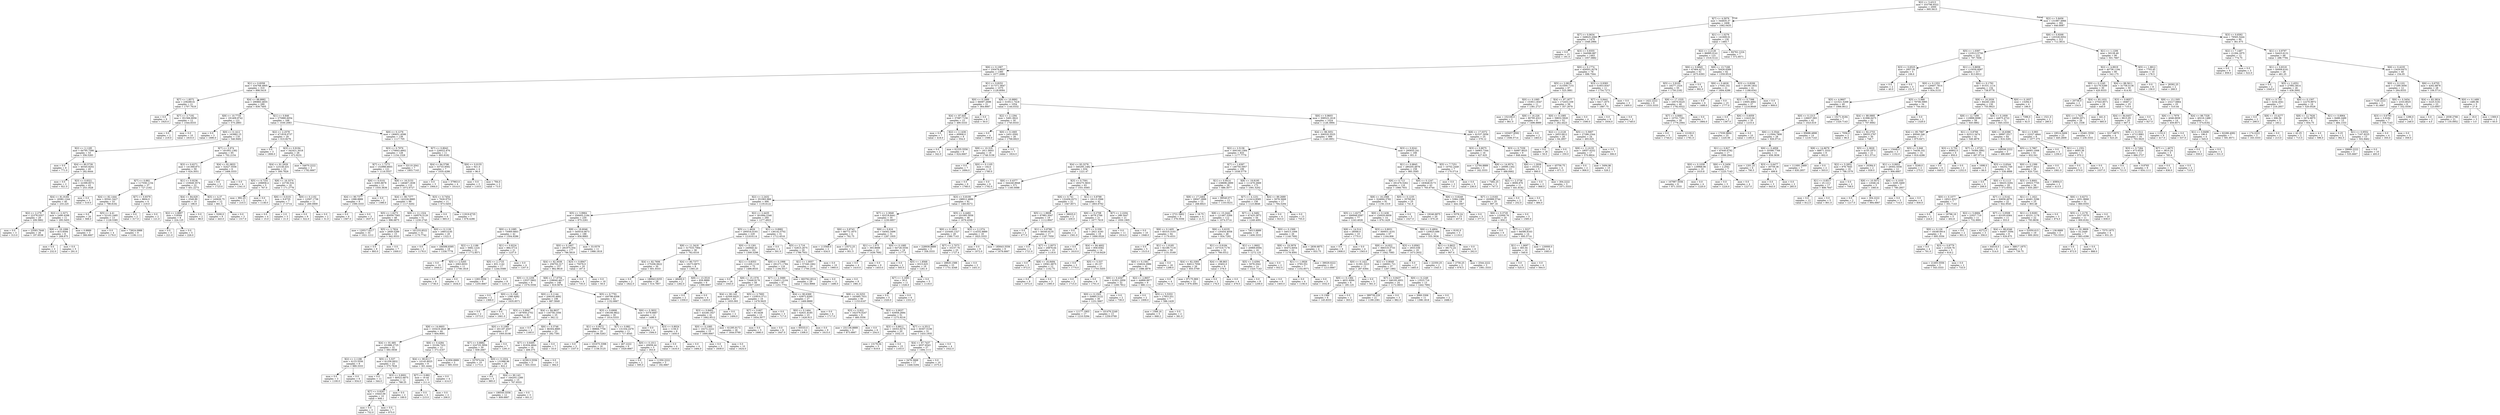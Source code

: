 digraph Tree {
node [shape=box] ;
0 [label="X[2] <= 3.4313\nmse = 333796.9322\nsamples = 2000\nvalue = 995.5615"] ;
1 [label="X[7] <= 4.5979\nmse = 344835.37\nsamples = 1608\nvalue = 1082.0435"] ;
0 -> 1 [labeldistance=2.5, labelangle=45, headlabel="True"] ;
2 [label="X[7] <= 0.0634\nmse = 348625.2066\nsamples = 1478\nvalue = 1048.2984"] ;
1 -> 2 ;
3 [label="mse = 0.0\nsamples = 15\nvalue = 191.0"] ;
2 -> 3 ;
4 [label="X[3] <= 0.9355\nmse = 344586.887\nsamples = 1463\nvalue = 1057.0882"] ;
2 -> 4 ;
5 [label="X[6] <= 0.1067\nmse = 330476.6037\nsamples = 1385\nvalue = 1077.2686"] ;
4 -> 5 ;
6 [label="X[1] <= 0.8358\nmse = 334768.4805\nsamples = 310\nvalue = 898.5419"] ;
5 -> 6 ;
7 [label="X[7] <= 1.8572\nmse = 236289.61\nsamples = 21\nvalue = 1707.7619"] ;
6 -> 7 ;
8 [label="mse = 0.0\nsamples = 9\nvalue = 1925.0"] ;
7 -> 8 ;
9 [label="X[7] <= 3.7192\nmse = 351566.8056\nsamples = 12\nvalue = 1544.8333"] ;
7 -> 9 ;
10 [label="mse = 0.0\nsamples = 2\nvalue = 219.0"] ;
9 -> 10 ;
11 [label="mse = 0.0\nsamples = 10\nvalue = 1810.0"] ;
9 -> 11 ;
12 [label="X[4] <= 88.8882\nmse = 290883.4655\nsamples = 289\nvalue = 839.7405"] ;
6 -> 12 ;
13 [label="X[8] <= 10.7734\nmse = 191409.9742\nsamples = 121\nvalue = 575.2893"] ;
12 -> 13 ;
14 [label="mse = 0.0\nsamples = 3\nvalue = 1690.0"] ;
13 -> 14 ;
15 [label="X[0] <= 0.1412\nmse = 163882.15\nsamples = 118\nvalue = 546.9492"] ;
13 -> 15 ;
16 [label="X[2] <= 2.1185\nmse = 64795.7586\nsamples = 53\nvalue = 356.5283"] ;
15 -> 16 ;
17 [label="mse = 0.0\nsamples = 8\nvalue = 771.0"] ;
16 -> 17 ;
18 [label="X[4] <= 80.5739\nmse = 40345.8202\nsamples = 45\nvalue = 282.8444"] ;
16 -> 18 ;
19 [label="mse = 0.0\nsamples = 2\nvalue = 921.0"] ;
18 -> 19 ;
20 [label="X[3] <= 0.8321\nmse = 22399.8572\nsamples = 43\nvalue = 253.1628"] ;
18 -> 20 ;
21 [label="X[4] <= 81.9184\nmse = 18382.1244\nsamples = 40\nvalue = 233.225"] ;
20 -> 21 ;
22 [label="X[2] <= 2.279\nmse = 22378.0357\nsamples = 29\nvalue = 209.5862"] ;
21 -> 22 ;
23 [label="mse = 0.0\nsamples = 3\nvalue = 313.0"] ;
22 -> 23 ;
24 [label="mse = 23583.7648\nsamples = 26\nvalue = 197.6538"] ;
22 -> 24 ;
25 [label="X[2] <= 2.3271\nmse = 2490.4298\nsamples = 11\nvalue = 295.5455"] ;
21 -> 25 ;
26 [label="X[8] <= 18.1086\nmse = 815.8594\nsamples = 8\nvalue = 268.875"] ;
25 -> 26 ;
27 [label="mse = 0.0\nsamples = 3\nvalue = 232.0"] ;
26 -> 27 ;
28 [label="mse = 0.0\nsamples = 5\nvalue = 291.0"] ;
26 -> 28 ;
29 [label="mse = 0.8889\nsamples = 3\nvalue = 366.6667"] ;
25 -> 29 ;
30 [label="mse = 0.0\nsamples = 3\nvalue = 519.0"] ;
20 -> 30 ;
31 [label="X[7] <= 2.974\nmse = 191002.1382\nsamples = 65\nvalue = 702.2154"] ;
15 -> 31 ;
32 [label="X[3] <= 0.6271\nmse = 141369.873\nsamples = 59\nvalue = 624.3051"] ;
31 -> 32 ;
33 [label="X[7] <= 0.882\nmse = 117558.1154\nsamples = 37\nvalue = 727.2162"] ;
32 -> 33 ;
34 [label="X[4] <= 82.1444\nmse = 95541.5427\nsamples = 33\nvalue = 788.8182"] ;
33 -> 34 ;
35 [label="mse = 0.0\nsamples = 20\nvalue = 568.0"] ;
34 -> 35 ;
36 [label="X[5] <= 4.41\nmse = 52102.2485\nsamples = 13\nvalue = 1128.5385"] ;
34 -> 36 ;
37 [label="mse = 0.0\nsamples = 4\nvalue = 1179.0"] ;
36 -> 37 ;
38 [label="mse = 73624.0988\nsamples = 9\nvalue = 1106.1111"] ;
36 -> 38 ;
39 [label="X[7] <= 0.9379\nmse = 9604.0\nsamples = 4\nvalue = 219.0"] ;
33 -> 39 ;
40 [label="mse = 0.0\nsamples = 2\nvalue = 317.0"] ;
39 -> 40 ;
41 [label="mse = 0.0\nsamples = 2\nvalue = 121.0"] ;
39 -> 41 ;
42 [label="X[1] <= 0.9236\nmse = 133649.3574\nsamples = 22\nvalue = 451.2273"] ;
32 -> 42 ;
43 [label="X[4] <= 84.629\nmse = 2549.89\nsamples = 10\nvalue = 198.9"] ;
42 -> 43 ;
44 [label="X[2] <= 2.8897\nmse = 5.8594\nsamples = 8\nvalue = 224.125"] ;
43 -> 44 ;
45 [label="mse = 0.0\nsamples = 3\nvalue = 221.0"] ;
44 -> 45 ;
46 [label="mse = 0.0\nsamples = 5\nvalue = 226.0"] ;
44 -> 46 ;
47 [label="mse = 0.0\nsamples = 2\nvalue = 98.0"] ;
43 -> 47 ;
48 [label="X[5] <= 4.37\nmse = 145626.75\nsamples = 12\nvalue = 661.5"] ;
42 -> 48 ;
49 [label="mse = 3200.0\nsamples = 9\nvalue = 443.0"] ;
48 -> 49 ;
50 [label="mse = 0.0\nsamples = 3\nvalue = 1317.0"] ;
48 -> 50 ;
51 [label="X[4] <= 81.0833\nmse = 32427.5556\nsamples = 6\nvalue = 1468.3333"] ;
31 -> 51 ;
52 [label="mse = 0.0\nsamples = 2\nvalue = 1723.0"] ;
51 -> 52 ;
53 [label="mse = 0.0\nsamples = 4\nvalue = 1341.0"] ;
51 -> 53 ;
54 [label="X[1] <= 0.846\nmse = 275880.6054\nsamples = 168\nvalue = 1030.2083"] ;
12 -> 54 ;
55 [label="X[2] <= 2.2578\nmse = 471818.0737\nsamples = 29\nvalue = 610.8276"] ;
54 -> 55 ;
56 [label="mse = 0.0\nsamples = 3\nvalue = 1806.0"] ;
55 -> 56 ;
57 [label="X[3] <= 0.9194\nmse = 342421.3018\nsamples = 26\nvalue = 472.9231"] ;
55 -> 57 ;
58 [label="X[4] <= 91.2929\nmse = 123140.431\nsamples = 23\nvalue = 300.7826"] ;
57 -> 58 ;
59 [label="X[5] <= 6.7331\nmse = 206858.4\nsamples = 5\nvalue = 767.0"] ;
58 -> 59 ;
60 [label="mse = 992.25\nsamples = 2\nvalue = 210.5"] ;
59 -> 60 ;
61 [label="mse = 0.0\nsamples = 3\nvalue = 1138.0"] ;
59 -> 61 ;
62 [label="X[8] <= 16.3374\nmse = 22736.534\nsamples = 18\nvalue = 171.2778"] ;
58 -> 62 ;
63 [label="X[6] <= 0.0101\nmse = 9.6735\nsamples = 7\nvalue = 17.5714"] ;
62 -> 63 ;
64 [label="mse = 0.0\nsamples = 4\nvalue = 15.0"] ;
63 -> 64 ;
65 [label="mse = 2.0\nsamples = 3\nvalue = 21.0"] ;
63 -> 65 ;
66 [label="X[0] <= 0.1102\nmse = 12597.1736\nsamples = 11\nvalue = 269.0909"] ;
62 -> 66 ;
67 [label="mse = 0.0\nsamples = 9\nvalue = 322.0"] ;
66 -> 67 ;
68 [label="mse = 0.0\nsamples = 2\nvalue = 31.0"] ;
66 -> 68 ;
69 [label="mse = 54670.2222\nsamples = 3\nvalue = 1792.6667"] ;
57 -> 69 ;
70 [label="X[0] <= 0.1276\nmse = 190651.4598\nsamples = 139\nvalue = 1117.705"] ;
54 -> 70 ;
71 [label="X[3] <= 0.7976\nmse = 170843.4902\nsamples = 128\nvalue = 1154.1328"] ;
70 -> 71 ;
72 [label="X[7] <= 1.7273\nmse = 152988.6603\nsamples = 121\nvalue = 1116.5537"] ;
71 -> 72 ;
73 [label="X[6] <= 0.0101\nmse = 6393.8678\nsamples = 11\nvalue = 1555.3636"] ;
72 -> 73 ;
74 [label="X[4] <= 90.7377\nmse = 1088.8889\nsamples = 9\nvalue = 1590.3333"] ;
73 -> 74 ;
75 [label="mse = 0.0\nsamples = 6\nvalue = 1567.0"] ;
74 -> 75 ;
76 [label="mse = 0.0\nsamples = 3\nvalue = 1637.0"] ;
74 -> 76 ;
77 [label="mse = 0.0\nsamples = 2\nvalue = 1398.0"] ;
73 -> 77 ;
78 [label="X[8] <= 16.5153\nmse = 146467.1838\nsamples = 110\nvalue = 1072.6727"] ;
72 -> 78 ;
79 [label="X[4] <= 90.7377\nmse = 142226.8885\nsamples = 99\nvalue = 1117.0202"] ;
78 -> 79 ;
80 [label="X[5] <= 1.6273\nmse = 85059.7565\nsamples = 48\nvalue = 996.6875"] ;
79 -> 80 ;
81 [label="mse = 120517.6217\nsamples = 33\nvalue = 1021.1212"] ;
80 -> 81 ;
82 [label="X[5] <= 2.7824\nmse = 2849.5289\nsamples = 15\nvalue = 942.9333"] ;
80 -> 82 ;
83 [label="mse = 0.0\nsamples = 8\nvalue = 893.0"] ;
82 -> 83 ;
84 [label="mse = 0.0\nsamples = 7\nvalue = 1000.0"] ;
82 -> 84 ;
85 [label="X[8] <= 11.1324\nmse = 169576.5129\nsamples = 51\nvalue = 1230.2745"] ;
79 -> 85 ;
86 [label="mse = 161233.8522\nsamples = 31\nvalue = 1170.7742"] ;
85 -> 86 ;
87 [label="X[0] <= 0.1126\nmse = 168514.65\nsamples = 20\nvalue = 1322.5"] ;
85 -> 87 ;
88 [label="mse = 0.0\nsamples = 2\nvalue = 1176.0"] ;
87 -> 88 ;
89 [label="mse = 184588.8395\nsamples = 18\nvalue = 1338.7778"] ;
87 -> 89 ;
90 [label="X[3] <= 0.7454\nmse = 7626.9752\nsamples = 11\nvalue = 673.5455"] ;
78 -> 90 ;
91 [label="mse = 0.0\nsamples = 4\nvalue = 665.0"] ;
90 -> 91 ;
92 [label="mse = 11919.6735\nsamples = 7\nvalue = 678.4286"] ;
90 -> 92 ;
93 [label="mse = 33110.2041\nsamples = 7\nvalue = 1803.7143"] ;
71 -> 93 ;
94 [label="X[7] <= 0.8043\nmse = 226022.876\nsamples = 11\nvalue = 693.8182"] ;
70 -> 94 ;
95 [label="X[4] <= 94.5798\nmse = 33733.9592\nsamples = 7\nvalue = 1035.4286"] ;
94 -> 95 ;
96 [label="mse = 0.0\nsamples = 3\nvalue = 1064.0"] ;
95 -> 96 ;
97 [label="mse = 57963.0\nsamples = 4\nvalue = 1014.0"] ;
95 -> 97 ;
98 [label="X[6] <= 0.0155\nmse = 921.0\nsamples = 4\nvalue = 96.0"] ;
94 -> 98 ;
99 [label="mse = 0.0\nsamples = 2\nvalue = 119.0"] ;
98 -> 99 ;
100 [label="mse = 784.0\nsamples = 2\nvalue = 73.0"] ;
98 -> 100 ;
101 [label="X[1] <= 0.8252\nmse = 317371.0647\nsamples = 1075\nvalue = 1128.8084"] ;
5 -> 101 ;
102 [label="X[0] <= 0.1889\nmse = 66097.2698\nsamples = 21\nvalue = 364.6667"] ;
101 -> 102 ;
103 [label="X[4] <= 87.645\nmse = 37087.7156\nsamples = 15\nvalue = 490.5333"] ;
102 -> 103 ;
104 [label="mse = 0.0\nsamples = 7\nvalue = 418.0"] ;
103 -> 104 ;
105 [label="X[2] <= 2.1436\nmse = 60908.0\nsamples = 8\nvalue = 554.0"] ;
103 -> 105 ;
106 [label="mse = 0.0\nsamples = 2\nvalue = 342.0"] ;
105 -> 106 ;
107 [label="mse = 61235.5556\nsamples = 6\nvalue = 624.6667"] ;
105 -> 107 ;
108 [label="mse = 0.0\nsamples = 6\nvalue = 50.0"] ;
102 -> 108 ;
109 [label="X[8] <= 10.8892\nmse = 310511.7418\nsamples = 1054\nvalue = 1144.0332"] ;
101 -> 109 ;
110 [label="X[2] <= 2.1294\nmse = 5491.0622\nsamples = 30\nvalue = 1745.9333"] ;
109 -> 110 ;
111 [label="mse = 0.0\nsamples = 4\nvalue = 1598.0"] ;
110 -> 111 ;
112 [label="X[0] <= 0.1665\nmse = 2451.0592\nsamples = 26\nvalue = 1768.6923"] ;
110 -> 112 ;
113 [label="X[8] <= 10.319\nmse = 1811.9003\nsamples = 19\nvalue = 1748.3158"] ;
112 -> 113 ;
114 [label="mse = 0.0\nsamples = 7\nvalue = 1694.0"] ;
113 -> 114 ;
115 [label="X[0] <= 0.1105\nmse = 144.0\nsamples = 12\nvalue = 1780.0"] ;
113 -> 115 ;
116 [label="mse = 0.0\nsamples = 6\nvalue = 1768.0"] ;
115 -> 116 ;
117 [label="mse = 0.0\nsamples = 6\nvalue = 1792.0"] ;
115 -> 117 ;
118 [label="mse = 0.0\nsamples = 7\nvalue = 1824.0"] ;
112 -> 118 ;
119 [label="X[6] <= 0.9603\nmse = 308523.1618\nsamples = 1024\nvalue = 1126.3994"] ;
109 -> 119 ;
120 [label="X[4] <= 98.3051\nmse = 306520.5525\nsamples = 999\nvalue = 1140.0951"] ;
119 -> 120 ;
121 [label="X[2] <= 2.5136\nmse = 300140.1584\nsamples = 833\nvalue = 1177.7779"] ;
120 -> 121 ;
122 [label="X[4] <= 93.3278\nmse = 340295.1482\nsamples = 634\nvalue = 1221.47"] ;
121 -> 122 ;
123 [label="X[6] <= 0.4377\nmse = 344240.8948\nsamples = 571\nvalue = 1185.0088"] ;
122 -> 123 ;
124 [label="X[2] <= 2.2432\nmse = 351063.968\nsamples = 490\nvalue = 1135.6122"] ;
123 -> 124 ;
125 [label="X[5] <= 3.9964\nmse = 358405.2184\nsamples = 230\nvalue = 975.2261"] ;
124 -> 125 ;
126 [label="X[0] <= 0.1085\nmse = 75069.0663\nsamples = 42\nvalue = 1504.9286"] ;
125 -> 126 ;
127 [label="X[2] <= 2.1186\nmse = 5682.1224\nsamples = 21\nvalue = 1772.8571"] ;
126 -> 127 ;
128 [label="mse = 0.0\nsamples = 10\nvalue = 1844.0"] ;
127 -> 128 ;
129 [label="X[5] <= 2.5265\nmse = 2063.6033\nsamples = 11\nvalue = 1708.1818"] ;
127 -> 129 ;
130 [label="mse = 0.0\nsamples = 8\nvalue = 1736.0"] ;
129 -> 130 ;
131 [label="mse = 0.0\nsamples = 3\nvalue = 1634.0"] ;
129 -> 131 ;
132 [label="X[1] <= 0.9224\nmse = 884.5714\nsamples = 21\nvalue = 1237.0"] ;
126 -> 132 ;
133 [label="X[5] <= 2.1725\nmse = 831.1142\nsamples = 17\nvalue = 1244.0588"] ;
132 -> 133 ;
134 [label="mse = 1283.5556\nsamples = 9\nvalue = 1255.6667"] ;
133 -> 134 ;
135 [label="mse = 0.0\nsamples = 8\nvalue = 1231.0"] ;
133 -> 135 ;
136 [label="mse = 0.0\nsamples = 4\nvalue = 1207.0"] ;
132 -> 136 ;
137 [label="X[8] <= 18.6046\nmse = 345016.0673\nsamples = 188\nvalue = 856.8883"] ;
125 -> 137 ;
138 [label="X[0] <= 0.1607\nmse = 281975.554\nsamples = 177\nvalue = 786.5819"] ;
137 -> 138 ;
139 [label="X[4] <= 82.3038\nmse = 256702.317\nsamples = 157\nvalue = 862.9618"] ;
138 -> 139 ;
140 [label="X[0] <= 0.1259\nmse = 13537.5802\nsamples = 9\nvalue = 1576.5556"] ;
139 -> 140 ;
141 [label="mse = 0.0\nsamples = 2\nvalue = 1369.0"] ;
140 -> 141 ;
142 [label="X[0] <= 0.1545\nmse = 1580.4082\nsamples = 7\nvalue = 1635.8571"] ;
140 -> 142 ;
143 [label="mse = 0.0\nsamples = 2\nvalue = 1573.0"] ;
142 -> 143 ;
144 [label="mse = 0.0\nsamples = 5\nvalue = 1661.0"] ;
142 -> 144 ;
145 [label="X[8] <= 17.6754\nmse = 238640.4617\nsamples = 148\nvalue = 819.5676"] ;
139 -> 145 ;
146 [label="X[0] <= 0.1144\nmse = 208105.4692\nsamples = 106\nvalue = 687.5849"] ;
145 -> 146 ;
147 [label="X[3] <= 0.8947\nmse = 187959.2702\nsamples = 81\nvalue = 788.037"] ;
146 -> 147 ;
148 [label="X[8] <= 14.6603\nmse = 103419.2645\nsamples = 44\nvalue = 604.9091"] ;
147 -> 148 ;
149 [label="X[4] <= 91.685\nmse = 101886.2725\nsamples = 32\nvalue = 692.0938"] ;
148 -> 149 ;
150 [label="X[2] <= 2.1186\nmse = 6123.5556\nsamples = 9\nvalue = 989.3333"] ;
149 -> 150 ;
151 [label="mse = 0.0\nsamples = 3\nvalue = 1100.0"] ;
150 -> 151 ;
152 [label="mse = 0.0\nsamples = 6\nvalue = 934.0"] ;
150 -> 152 ;
153 [label="X[5] <= 5.537\nmse = 91258.0832\nsamples = 23\nvalue = 575.7826"] ;
149 -> 153 ;
154 [label="mse = 0.0\nsamples = 11\nvalue = 344.0"] ;
153 -> 154 ;
155 [label="X[3] <= 0.8001\nmse = 80522.6875\nsamples = 12\nvalue = 788.25"] ;
153 -> 155 ;
156 [label="X[7] <= 0.9287\nmse = 10443.09\nsamples = 10\nvalue = 908.1"] ;
155 -> 156 ;
157 [label="mse = 0.0\nsamples = 3\nvalue = 752.0"] ;
156 -> 157 ;
158 [label="mse = 0.0\nsamples = 7\nvalue = 975.0"] ;
156 -> 158 ;
159 [label="mse = 0.0\nsamples = 2\nvalue = 189.0"] ;
155 -> 159 ;
160 [label="X[6] <= 0.4284\nmse = 33184.7431\nsamples = 12\nvalue = 372.4167"] ;
148 -> 160 ;
161 [label="X[4] <= 90.6117\nmse = 10145.8025\nsamples = 9\nvalue = 301.4444"] ;
160 -> 161 ;
162 [label="X[7] <= 0.882\nmse = 19.44\nsamples = 5\nvalue = 211.4"] ;
161 -> 162 ;
163 [label="mse = 0.0\nsamples = 3\nvalue = 215.0"] ;
162 -> 163 ;
164 [label="mse = 0.0\nsamples = 2\nvalue = 206.0"] ;
162 -> 164 ;
165 [label="mse = 0.0\nsamples = 4\nvalue = 414.0"] ;
161 -> 165 ;
166 [label="mse = 41856.8889\nsamples = 3\nvalue = 585.3333"] ;
160 -> 166 ;
167 [label="X[0] <= 0.1085\nmse = 201187.4507\nsamples = 37\nvalue = 1005.8108"] ;
147 -> 167 ;
168 [label="X[7] <= 0.8882\nmse = 224725.3956\nsamples = 30\nvalue = 939.2667"] ;
167 -> 168 ;
169 [label="mse = 327974.64\nsamples = 10\nvalue = 1173.4"] ;
168 -> 169 ;
170 [label="X[0] <= 0.1024\nmse = 131986.96\nsamples = 20\nvalue = 822.2"] ;
168 -> 170 ;
171 [label="mse = 0.0\nsamples = 5\nvalue = 985.0"] ;
170 -> 171 ;
172 [label="X[4] <= 90.143\nmse = 164203.1289\nsamples = 15\nvalue = 767.9333"] ;
170 -> 172 ;
173 [label="mse = 196545.5556\nsamples = 12\nvalue = 809.6667"] ;
172 -> 173 ;
174 [label="mse = 0.0\nsamples = 3\nvalue = 601.0"] ;
172 -> 174 ;
175 [label="mse = 0.0\nsamples = 7\nvalue = 1291.0"] ;
167 -> 175 ;
176 [label="X[4] <= 84.8637\nmse = 134758.1056\nsamples = 25\nvalue = 362.12"] ;
146 -> 176 ;
177 [label="mse = 0.0\nsamples = 2\nvalue = 1160.0"] ;
176 -> 177 ;
178 [label="X[6] <= 0.3746\nmse = 86304.8885\nsamples = 23\nvalue = 292.7391"] ;
176 -> 178 ;
179 [label="X[7] <= 0.6495\nmse = 81634.4844\nsamples = 16\nvalue = 406.375"] ;
178 -> 179 ;
180 [label="mse = 423813.5556\nsamples = 3\nvalue = 503.3333"] ;
179 -> 180 ;
181 [label="mse = 0.0\nsamples = 13\nvalue = 384.0"] ;
179 -> 181 ;
182 [label="mse = 0.0\nsamples = 7\nvalue = 33.0"] ;
178 -> 182 ;
183 [label="X[5] <= 6.7791\nmse = 160786.6508\nsamples = 42\nvalue = 1152.6667"] ;
145 -> 183 ;
184 [label="X[3] <= 0.6908\nmse = 156166.9822\nsamples = 30\nvalue = 1014.5333"] ;
183 -> 184 ;
185 [label="X[1] <= 0.9572\nmse = 89866.7756\nsamples = 19\nvalue = 1186.5263"] ;
184 -> 185 ;
186 [label="mse = 0.0\nsamples = 3\nvalue = 1337.0"] ;
185 -> 186 ;
187 [label="mse = 101675.3398\nsamples = 16\nvalue = 1158.3125"] ;
185 -> 187 ;
188 [label="X[7] <= 0.882\nmse = 131334.2479\nsamples = 11\nvalue = 717.4545"] ;
184 -> 188 ;
189 [label="mse = 467.2222\nsamples = 6\nvalue = 1020.6667"] ;
188 -> 189 ;
190 [label="X[0] <= 0.1011\nmse = 45659.44\nsamples = 5\nvalue = 353.6"] ;
188 -> 190 ;
191 [label="mse = 0.0\nsamples = 2\nvalue = 595.0"] ;
190 -> 191 ;
192 [label="mse = 11350.2222\nsamples = 3\nvalue = 192.6667"] ;
190 -> 192 ;
193 [label="X[6] <= 0.3832\nmse = 5378.6667\nsamples = 12\nvalue = 1498.0"] ;
183 -> 193 ;
194 [label="mse = 0.0\nsamples = 4\nvalue = 1594.0"] ;
193 -> 194 ;
195 [label="X[3] <= 0.8024\nmse = 1156.0\nsamples = 8\nvalue = 1450.0"] ;
193 -> 195 ;
196 [label="mse = 0.0\nsamples = 4\nvalue = 1416.0"] ;
195 -> 196 ;
197 [label="mse = 0.0\nsamples = 4\nvalue = 1484.0"] ;
195 -> 197 ;
198 [label="X[3] <= 0.8947\nmse = 75076.0\nsamples = 20\nvalue = 187.0"] ;
138 -> 198 ;
199 [label="mse = 0.0\nsamples = 4\nvalue = 735.0"] ;
198 -> 199 ;
200 [label="mse = 0.0\nsamples = 16\nvalue = 50.0"] ;
198 -> 200 ;
201 [label="mse = 33.0579\nsamples = 11\nvalue = 1988.1818"] ;
137 -> 201 ;
202 [label="X[2] <= 2.4435\nmse = 301684.2346\nsamples = 260\nvalue = 1277.4923"] ;
124 -> 202 ;
203 [label="X[5] <= 1.4626\nmse = 295016.0193\nsamples = 229\nvalue = 1218.6114"] ;
202 -> 203 ;
204 [label="X[8] <= 11.3418\nmse = 317533.7064\nsamples = 38\nvalue = 762.6316"] ;
203 -> 204 ;
205 [label="X[4] <= 82.7606\nmse = 275206.0622\nsamples = 30\nvalue = 601.9333"] ;
204 -> 205 ;
206 [label="mse = 0.0\nsamples = 2\nvalue = 1822.0"] ;
205 -> 206 ;
207 [label="mse = 180943.0255\nsamples = 28\nvalue = 514.7857"] ;
205 -> 207 ;
208 [label="X[4] <= 90.7377\nmse = 16273.6875\nsamples = 8\nvalue = 1365.25"] ;
204 -> 208 ;
209 [label="mse = 48400.0\nsamples = 2\nvalue = 1262.0"] ;
208 -> 209 ;
210 [label="X[8] <= 13.3516\nmse = 826.8889\nsamples = 6\nvalue = 1399.6667"] ;
208 -> 210 ;
211 [label="mse = 0.0\nsamples = 2\nvalue = 1359.0"] ;
210 -> 211 ;
212 [label="mse = 0.0\nsamples = 4\nvalue = 1420.0"] ;
210 -> 212 ;
213 [label="X[0] <= 0.1261\nmse = 240940.42\nsamples = 191\nvalue = 1309.3298"] ;
203 -> 213 ;
214 [label="X[1] <= 0.8353\nmse = 111205.1118\nsamples = 75\nvalue = 1486.8533"] ;
213 -> 214 ;
215 [label="mse = 0.0\nsamples = 16\nvalue = 1043.0"] ;
214 -> 215 ;
216 [label="X[8] <= 15.1576\nmse = 73448.9176\nsamples = 59\nvalue = 1607.2203"] ;
214 -> 216 ;
217 [label="X[4] <= 90.143\nmse = 42500.6425\nsamples = 43\nvalue = 1655.093"] ;
216 -> 217 ;
218 [label="X[3] <= 0.8402\nmse = 43246.1927\nsamples = 41\nvalue = 1662.9512"] ;
217 -> 218 ;
219 [label="X[0] <= 0.1085\nmse = 10272.2222\nsamples = 15\nvalue = 1695.6667"] ;
218 -> 219 ;
220 [label="mse = 0.0\nsamples = 5\nvalue = 1839.0"] ;
219 -> 220 ;
221 [label="mse = 0.0\nsamples = 10\nvalue = 1624.0"] ;
219 -> 221 ;
222 [label="mse = 61295.9172\nsamples = 26\nvalue = 1644.0769"] ;
218 -> 222 ;
223 [label="mse = 0.0\nsamples = 2\nvalue = 1494.0"] ;
217 -> 223 ;
224 [label="X[5] <= 2.7693\nmse = 133910.3711\nsamples = 16\nvalue = 1478.5625"] ;
216 -> 224 ;
225 [label="X[7] <= 0.607\nmse = 85.4438\nsamples = 13\nvalue = 1654.3077"] ;
224 -> 225 ;
226 [label="mse = 0.0\nsamples = 5\nvalue = 1666.0"] ;
225 -> 226 ;
227 [label="mse = 0.0\nsamples = 8\nvalue = 1647.0"] ;
225 -> 227 ;
228 [label="mse = 0.0\nsamples = 3\nvalue = 717.0"] ;
224 -> 228 ;
229 [label="X[0] <= 0.1998\nmse = 291271.1784\nsamples = 116\nvalue = 1194.5517"] ;
213 -> 229 ;
230 [label="X[7] <= 2.3089\nmse = 154011.5104\nsamples = 87\nvalue = 1251.7701"] ;
229 -> 230 ;
231 [label="X[4] <= 90.6369\nmse = 63972.8395\nsamples = 27\nvalue = 1469.8889"] ;
230 -> 231 ;
232 [label="X[0] <= 0.1464\nmse = 62631.8185\nsamples = 23\nvalue = 1426.913"] ;
231 -> 232 ;
233 [label="mse = 65533.0\nsamples = 14\nvalue = 1306.0"] ;
232 -> 233 ;
234 [label="mse = 0.0\nsamples = 9\nvalue = 1615.0"] ;
232 -> 234 ;
235 [label="mse = 0.0\nsamples = 4\nvalue = 1717.0"] ;
231 -> 235 ;
236 [label="X[8] <= 16.3253\nmse = 163485.7031\nsamples = 60\nvalue = 1153.6167"] ;
230 -> 236 ;
237 [label="X[3] <= 0.922\nmse = 162376.0247\nsamples = 9\nvalue = 460.5556"] ;
236 -> 237 ;
238 [label="mse = 231136.8889\nsamples = 3\nvalue = 873.6667"] ;
237 -> 238 ;
239 [label="mse = 0.0\nsamples = 6\nvalue = 254.0"] ;
237 -> 239 ;
240 [label="X[3] <= 0.9037\nmse = 63958.2684\nsamples = 51\nvalue = 1275.9216"] ;
236 -> 240 ;
241 [label="X[3] <= 0.8812\nmse = 18353.9275\nsamples = 20\nvalue = 1032.15"] ;
240 -> 241 ;
242 [label="mse = 13179.04\nsamples = 5\nvalue = 819.6"] ;
241 -> 242 ;
243 [label="mse = 0.0\nsamples = 15\nvalue = 1103.0"] ;
241 -> 243 ;
244 [label="X[7] <= 4.3512\nmse = 30307.5109\nsamples = 31\nvalue = 1433.1935"] ;
240 -> 244 ;
245 [label="X[4] <= 87.7437\nmse = 6037.6543\nsamples = 27\nvalue = 1494.1111"] ;
244 -> 245 ;
246 [label="mse = 3476.3668\nsamples = 17\nvalue = 1446.5294"] ;
245 -> 246 ;
247 [label="mse = 0.0\nsamples = 10\nvalue = 1575.0"] ;
245 -> 247 ;
248 [label="mse = 0.0\nsamples = 4\nvalue = 1022.0"] ;
244 -> 248 ;
249 [label="mse = 663762.8514\nsamples = 29\nvalue = 1022.8966"] ;
229 -> 249 ;
250 [label="X[1] <= 0.8982\nmse = 136142.5702\nsamples = 31\nvalue = 1712.4516"] ;
202 -> 250 ;
251 [label="mse = 0.0\nsamples = 2\nvalue = 591.0"] ;
250 -> 251 ;
252 [label="X[5] <= 2.716\nmse = 52815.2675\nsamples = 29\nvalue = 1789.7931"] ;
250 -> 252 ;
253 [label="X[1] <= 1.0057\nmse = 57340.1662\nsamples = 19\nvalue = 1700.2105"] ;
252 -> 253 ;
254 [label="mse = 0.0\nsamples = 11\nvalue = 1496.0"] ;
253 -> 254 ;
255 [label="mse = 0.0\nsamples = 8\nvalue = 1981.0"] ;
253 -> 255 ;
256 [label="mse = 0.0\nsamples = 10\nvalue = 1960.0"] ;
252 -> 256 ;
257 [label="X[3] <= 0.8109\nmse = 198912.4886\nsamples = 81\nvalue = 1483.8272"] ;
123 -> 257 ;
258 [label="X[7] <= 2.3848\nmse = 83218.8441\nsamples = 35\nvalue = 1230.6857"] ;
257 -> 258 ;
259 [label="X[6] <= 0.8743\nmse = 88772.1875\nsamples = 4\nvalue = 792.75"] ;
258 -> 259 ;
260 [label="mse = 113569.0\nsamples = 2\nvalue = 634.0"] ;
259 -> 260 ;
261 [label="mse = 13572.25\nsamples = 2\nvalue = 951.5"] ;
259 -> 261 ;
262 [label="X[6] <= 0.816\nmse = 54562.3496\nsamples = 31\nvalue = 1287.1935"] ;
258 -> 262 ;
263 [label="X[1] <= 1.075\nmse = 393.8698\nsamples = 13\nvalue = 1439.7692"] ;
262 -> 263 ;
264 [label="mse = 0.0\nsamples = 4\nvalue = 1410.0"] ;
263 -> 264 ;
265 [label="mse = 0.0\nsamples = 9\nvalue = 1453.0"] ;
263 -> 265 ;
266 [label="X[0] <= 0.1085\nmse = 64728.5556\nsamples = 18\nvalue = 1177.0"] ;
262 -> 266 ;
267 [label="mse = 0.0\nsamples = 2\nvalue = 505.0"] ;
266 -> 267 ;
268 [label="X[5] <= 1.8568\nmse = 9315.625\nsamples = 16\nvalue = 1261.0"] ;
266 -> 268 ;
269 [label="X[7] <= 3.1693\nmse = 30.0\nsamples = 11\nvalue = 1326.0"] ;
268 -> 269 ;
270 [label="mse = 0.0\nsamples = 5\nvalue = 1320.0"] ;
269 -> 270 ;
271 [label="mse = 0.0\nsamples = 6\nvalue = 1331.0"] ;
269 -> 271 ;
272 [label="mse = 0.0\nsamples = 5\nvalue = 1118.0"] ;
268 -> 272 ;
273 [label="X[5] <= 4.4482\nmse = 201085.5936\nsamples = 46\nvalue = 1676.4348"] ;
257 -> 273 ;
274 [label="X[0] <= 0.1653\nmse = 233440.1327\nsamples = 28\nvalue = 1580.7143"] ;
273 -> 274 ;
275 [label="mse = 228938.8889\nsamples = 3\nvalue = 358.3333"] ;
274 -> 275 ;
276 [label="X[7] <= 2.7073\nmse = 33157.76\nsamples = 25\nvalue = 1727.4"] ;
274 -> 276 ;
277 [label="mse = 28820.1588\nsamples = 23\nvalue = 1751.4348"] ;
276 -> 277 ;
278 [label="mse = 0.0\nsamples = 2\nvalue = 1451.0"] ;
276 -> 278 ;
279 [label="X[2] <= 2.1374\nmse = 114332.8889\nsamples = 18\nvalue = 1825.3333"] ;
273 -> 279 ;
280 [label="mse = 0.0\nsamples = 9\nvalue = 1972.0"] ;
279 -> 280 ;
281 [label="mse = 185643.5556\nsamples = 9\nvalue = 1678.6667"] ;
279 -> 281 ;
282 [label="X[3] <= 0.7591\nmse = 183275.5833\nsamples = 63\nvalue = 1551.9365"] ;
122 -> 282 ;
283 [label="X[6] <= 0.741\nmse = 132456.0272\nsamples = 21\nvalue = 1047.8571"] ;
282 -> 283 ;
284 [label="X[5] <= 1.9608\nmse = 97982.3047\nsamples = 19\nvalue = 1112.8947"] ;
283 -> 284 ;
285 [label="mse = 0.0\nsamples = 2\nvalue = 477.0"] ;
284 -> 285 ;
286 [label="X[1] <= 0.8788\nmse = 56340.9135\nsamples = 17\nvalue = 1187.7059"] ;
284 -> 286 ;
287 [label="mse = 0.0\nsamples = 2\nvalue = 1721.0"] ;
286 -> 287 ;
288 [label="X[7] <= 2.0073\nmse = 20876.64\nsamples = 15\nvalue = 1116.6"] ;
286 -> 288 ;
289 [label="mse = 0.0\nsamples = 3\nvalue = 972.0"] ;
288 -> 289 ;
290 [label="X[8] <= 16.8494\nmse = 19561.6875\nsamples = 12\nvalue = 1152.75"] ;
288 -> 290 ;
291 [label="mse = 0.0\nsamples = 9\nvalue = 1072.0"] ;
290 -> 291 ;
292 [label="mse = 0.0\nsamples = 3\nvalue = 1395.0"] ;
290 -> 292 ;
293 [label="mse = 38025.0\nsamples = 2\nvalue = 430.0"] ;
283 -> 293 ;
294 [label="X[1] <= 0.8788\nmse = 18113.3566\nsamples = 42\nvalue = 1803.9762"] ;
282 -> 294 ;
295 [label="X[6] <= 0.2708\nmse = 4078.2766\nsamples = 21\nvalue = 1677.7619"] ;
294 -> 295 ;
296 [label="mse = 0.0\nsamples = 2\nvalue = 1561.0"] ;
295 -> 296 ;
297 [label="X[7] <= 0.339\nmse = 2921.4183\nsamples = 19\nvalue = 1690.0526"] ;
295 -> 297 ;
298 [label="mse = 0.0\nsamples = 5\nvalue = 1610.0"] ;
297 -> 298 ;
299 [label="X[4] <= 94.4602\nmse = 858.6582\nsamples = 14\nvalue = 1718.6429"] ;
297 -> 299 ;
300 [label="mse = 0.0\nsamples = 3\nvalue = 1774.0"] ;
299 -> 300 ;
301 [label="X[5] <= 5.537\nmse = 29.157\nsamples = 11\nvalue = 1703.5455"] ;
299 -> 301 ;
302 [label="mse = 0.0\nsamples = 2\nvalue = 1715.0"] ;
301 -> 302 ;
303 [label="mse = 0.0\nsamples = 9\nvalue = 1701.0"] ;
301 -> 303 ;
304 [label="X[7] <= 2.2204\nmse = 288.3447\nsamples = 21\nvalue = 1930.1905"] ;
294 -> 304 ;
305 [label="mse = 0.0\nsamples = 11\nvalue = 1914.0"] ;
304 -> 305 ;
306 [label="mse = 0.0\nsamples = 10\nvalue = 1948.0"] ;
304 -> 306 ;
307 [label="X[7] <= 1.6397\nmse = 146750.5957\nsamples = 199\nvalue = 1038.5779"] ;
121 -> 307 ;
308 [label="X[1] <= 0.9514\nmse = 238696.2899\nsamples = 26\nvalue = 686.3077"] ;
307 -> 308 ;
309 [label="X[8] <= 17.2464\nmse = 29047.2899\nsamples = 13\nvalue = 268.6923"] ;
308 -> 309 ;
310 [label="mse = 2721.5802\nsamples = 9\nvalue = 378.5556"] ;
309 -> 310 ;
311 [label="mse = 18.75\nsamples = 4\nvalue = 21.5"] ;
309 -> 311 ;
312 [label="mse = 99540.071\nsamples = 13\nvalue = 1103.9231"] ;
308 -> 312 ;
313 [label="X[8] <= 19.8195\nmse = 111479.2669\nsamples = 173\nvalue = 1091.5202"] ;
307 -> 313 ;
314 [label="X[7] <= 4.1231\nmse = 112414.8585\nsamples = 156\nvalue = 1123.8846"] ;
313 -> 314 ;
315 [label="X[8] <= 15.2442\nmse = 121467.5306\nsamples = 112\nvalue = 1074.5714"] ;
314 -> 315 ;
316 [label="X[6] <= 0.1405\nmse = 85310.3103\nsamples = 64\nvalue = 1179.4531"] ;
315 -> 316 ;
317 [label="mse = 0.0\nsamples = 5\nvalue = 1515.0"] ;
316 -> 317 ;
318 [label="X[1] <= 1.0185\nmse = 82189.7116\nsamples = 59\nvalue = 1151.0169"] ;
316 -> 318 ;
319 [label="X[0] <= 0.1561\nmse = 104624.2986\nsamples = 41\nvalue = 1086.4878"] ;
318 -> 319 ;
320 [label="X[6] <= 0.4347\nmse = 61921.2959\nsamples = 32\nvalue = 1200.7812"] ;
319 -> 320 ;
321 [label="X[0] <= 0.1503\nmse = 50885.5122\nsamples = 30\nvalue = 1231.5667"] ;
320 -> 321 ;
322 [label="mse = 11177.1903\nsamples = 17\nvalue = 1210.5294"] ;
321 -> 322 ;
323 [label="mse = 101476.2249\nsamples = 13\nvalue = 1259.0769"] ;
321 -> 323 ;
324 [label="mse = 0.0\nsamples = 2\nvalue = 739.0"] ;
320 -> 324 ;
325 [label="X[2] <= 2.8657\nmse = 44868.9877\nsamples = 9\nvalue = 680.1111"] ;
319 -> 325 ;
326 [label="mse = 0.0\nsamples = 2\nvalue = 1009.0"] ;
325 -> 326 ;
327 [label="X[5] <= 5.5353\nmse = 17953.551\nsamples = 7\nvalue = 586.1429"] ;
325 -> 327 ;
328 [label="mse = 1568.16\nsamples = 5\nvalue = 668.2"] ;
327 -> 328 ;
329 [label="mse = 0.0\nsamples = 2\nvalue = 381.0"] ;
327 -> 329 ;
330 [label="mse = 0.0\nsamples = 18\nvalue = 1298.0"] ;
318 -> 330 ;
331 [label="X[6] <= 0.6235\nmse = 135454.4058\nsamples = 48\nvalue = 934.7292"] ;
315 -> 331 ;
332 [label="X[1] <= 0.9184\nmse = 107319.7178\nsamples = 32\nvalue = 766.0312"] ;
331 -> 332 ;
333 [label="X[4] <= 82.3393\nmse = 84612.7056\nsamples = 26\nvalue = 855.5769"] ;
332 -> 333 ;
334 [label="mse = 0.0\nsamples = 4\nvalue = 741.0"] ;
333 -> 334 ;
335 [label="mse = 97175.969\nsamples = 22\nvalue = 876.4091"] ;
333 -> 335 ;
336 [label="X[4] <= 88.863\nmse = 20402.0\nsamples = 6\nvalue = 378.0"] ;
332 -> 336 ;
337 [label="mse = 0.0\nsamples = 2\nvalue = 176.0"] ;
336 -> 337 ;
338 [label="mse = 0.0\nsamples = 4\nvalue = 479.0"] ;
336 -> 338 ;
339 [label="X[1] <= 1.0602\nmse = 20969.8594\nsamples = 16\nvalue = 1272.125"] ;
331 -> 339 ;
340 [label="X[5] <= 3.4394\nmse = 5078.2041\nsamples = 14\nvalue = 1320.7143"] ;
339 -> 340 ;
341 [label="mse = 0.0\nsamples = 8\nvalue = 1259.0"] ;
340 -> 341 ;
342 [label="mse = 0.0\nsamples = 6\nvalue = 1403.0"] ;
340 -> 342 ;
343 [label="mse = 0.0\nsamples = 2\nvalue = 932.0"] ;
339 -> 343 ;
344 [label="X[7] <= 4.3482\nmse = 67425.2872\nsamples = 44\nvalue = 1249.4091"] ;
314 -> 344 ;
345 [label="mse = 74013.8889\nsamples = 18\nvalue = 1406.3333"] ;
344 -> 345 ;
346 [label="X[0] <= 0.1569\nmse = 34013.1006\nsamples = 26\nvalue = 1140.7692"] ;
344 -> 346 ;
347 [label="X[8] <= 19.3976\nmse = 30472.6054\nsamples = 22\nvalue = 1178.4091"] ;
346 -> 347 ;
348 [label="X[1] <= 1.0926\nmse = 3765.551\nsamples = 7\nvalue = 1102.8571"] ;
347 -> 348 ;
349 [label="mse = 0.0\nsamples = 4\nvalue = 1156.0"] ;
348 -> 349 ;
350 [label="mse = 0.0\nsamples = 3\nvalue = 1032.0"] ;
348 -> 350 ;
351 [label="mse = 39029.0222\nsamples = 15\nvalue = 1213.6667"] ;
347 -> 351 ;
352 [label="mse = 2836.6875\nsamples = 4\nvalue = 933.75"] ;
346 -> 352 ;
353 [label="X[4] <= 89.2689\nmse = 5078.3668\nsamples = 17\nvalue = 794.5294"] ;
313 -> 353 ;
354 [label="mse = 0.0\nsamples = 4\nvalue = 923.0"] ;
353 -> 354 ;
355 [label="mse = 0.0\nsamples = 13\nvalue = 755.0"] ;
353 -> 355 ;
356 [label="X[3] <= 0.9241\nmse = 295655.241\nsamples = 166\nvalue = 951.0"] ;
120 -> 356 ;
357 [label="X[1] <= 0.9845\nmse = 280205.4878\nsamples = 159\nvalue = 985.3585"] ;
356 -> 357 ;
358 [label="X[6] <= 0.713\nmse = 291476.5262\nsamples = 116\nvalue = 1066.7931"] ;
357 -> 358 ;
359 [label="X[8] <= 16.2566\nmse = 324694.3782\nsamples = 91\nvalue = 1156.1319"] ;
358 -> 359 ;
360 [label="X[5] <= 1.6273\nmse = 306948.0587\nsamples = 77\nvalue = 1243.4026"] ;
359 -> 360 ;
361 [label="X[8] <= 14.514\nmse = 28566.0\nsamples = 10\nvalue = 1770.0"] ;
360 -> 361 ;
362 [label="mse = 0.0\nsamples = 6\nvalue = 1908.0"] ;
361 -> 362 ;
363 [label="mse = 0.0\nsamples = 4\nvalue = 1563.0"] ;
361 -> 363 ;
364 [label="X[3] <= 0.8031\nmse = 300931.4101\nsamples = 67\nvalue = 1164.806"] ;
360 -> 364 ;
365 [label="X[8] <= 14.822\nmse = 366319.3733\nsamples = 48\nvalue = 1042.7083"] ;
364 -> 365 ;
366 [label="X[0] <= 0.1421\nmse = 31391.3223\nsamples = 11\nvalue = 287.6364"] ;
365 -> 366 ;
367 [label="X[0] <= 0.1384\nmse = 4631.6094\nsamples = 8\nvalue = 185.125"] ;
366 -> 367 ;
368 [label="mse = 0.1389\nsamples = 6\nvalue = 145.8333"] ;
367 -> 368 ;
369 [label="mse = 0.0\nsamples = 2\nvalue = 303.0"] ;
367 -> 369 ;
370 [label="mse = 0.0\nsamples = 3\nvalue = 561.0"] ;
366 -> 370 ;
371 [label="X[1] <= 0.9049\nmse = 246001.721\nsamples = 37\nvalue = 1267.1892"] ;
365 -> 371 ;
372 [label="X[7] <= 0.9437\nmse = 346183.4931\nsamples = 24\nvalue = 1172.0833"] ;
371 -> 372 ;
373 [label="mse = 389739.229\nsamples = 21\nvalue = 1199.2381"] ;
372 -> 373 ;
374 [label="mse = 0.0\nsamples = 3\nvalue = 982.0"] ;
372 -> 374 ;
375 [label="X[0] <= 0.1249\nmse = 13523.716\nsamples = 13\nvalue = 1442.7692"] ;
371 -> 375 ;
376 [label="mse = 3060.3306\nsamples = 11\nvalue = 1398.1818"] ;
375 -> 376 ;
377 [label="mse = 0.0\nsamples = 2\nvalue = 1688.0"] ;
375 -> 377 ;
378 [label="X[3] <= 0.8562\nmse = 2933.036\nsamples = 19\nvalue = 1473.2632"] ;
364 -> 378 ;
379 [label="mse = 0.0\nsamples = 17\nvalue = 1465.0"] ;
378 -> 379 ;
380 [label="mse = 22350.25\nsamples = 2\nvalue = 1543.5"] ;
378 -> 380 ;
381 [label="X[0] <= 0.1436\nmse = 150020.6939\nsamples = 14\nvalue = 676.1429"] ;
359 -> 381 ;
382 [label="X[6] <= 0.4804\nmse = 120625.686\nsamples = 11\nvalue = 555.3636"] ;
381 -> 382 ;
383 [label="X[1] <= 0.8622\nmse = 38172.24\nsamples = 5\nvalue = 907.4"] ;
382 -> 383 ;
384 [label="mse = 2756.25\nsamples = 2\nvalue = 676.5"] ;
383 -> 384 ;
385 [label="mse = 2544.2222\nsamples = 3\nvalue = 1061.3333"] ;
383 -> 385 ;
386 [label="mse = 0.0\nsamples = 6\nvalue = 262.0"] ;
382 -> 386 ;
387 [label="mse = 8192.0\nsamples = 3\nvalue = 1119.0"] ;
381 -> 387 ;
388 [label="X[0] <= 0.1235\nmse = 35760.64\nsamples = 25\nvalue = 741.6"] ;
358 -> 388 ;
389 [label="mse = 0.0\nsamples = 5\nvalue = 1027.0"] ;
388 -> 389 ;
390 [label="mse = 19246.6875\nsamples = 20\nvalue = 670.25"] ;
388 -> 390 ;
391 [label="X[0] <= 0.1247\nmse = 183648.9173\nsamples = 43\nvalue = 765.6744"] ;
357 -> 391 ;
392 [label="X[6] <= 0.8249\nmse = 5384.1389\nsamples = 18\nvalue = 444.1667"] ;
391 -> 392 ;
393 [label="mse = 5378.24\nsamples = 15\nvalue = 457.6"] ;
392 -> 393 ;
394 [label="mse = 0.0\nsamples = 3\nvalue = 377.0"] ;
392 -> 394 ;
395 [label="X[7] <= 2.0183\nmse = 183989.5744\nsamples = 25\nvalue = 997.16"] ;
391 -> 395 ;
396 [label="X[6] <= 0.3729\nmse = 122000.76\nsamples = 20\nvalue = 850.2"] ;
395 -> 396 ;
397 [label="mse = 0.0\nsamples = 6\nvalue = 1211.0"] ;
396 -> 397 ;
398 [label="X[7] <= 1.3227\nmse = 94586.8163\nsamples = 14\nvalue = 695.5714"] ;
396 -> 398 ;
399 [label="X[1] <= 1.0697\nmse = 365.04\nsamples = 10\nvalue = 540.6"] ;
398 -> 399 ;
400 [label="mse = 0.0\nsamples = 6\nvalue = 525.0"] ;
399 -> 400 ;
401 [label="mse = 0.0\nsamples = 4\nvalue = 564.0"] ;
399 -> 401 ;
402 [label="mse = 120000.0\nsamples = 4\nvalue = 1083.0"] ;
398 -> 402 ;
403 [label="mse = 0.0\nsamples = 5\nvalue = 1585.0"] ;
395 -> 403 ;
404 [label="X[5] <= 7.7251\nmse = 10702.2449\nsamples = 7\nvalue = 170.5714"] ;
356 -> 404 ;
405 [label="mse = 0.0\nsamples = 2\nvalue = 7.0"] ;
404 -> 405 ;
406 [label="mse = 0.0\nsamples = 5\nvalue = 236.0"] ;
404 -> 406 ;
407 [label="X[8] <= 17.0372\nmse = 81537.3056\nsamples = 25\nvalue = 579.12"] ;
119 -> 407 ;
408 [label="X[3] <= 0.8075\nmse = 34963.7344\nsamples = 16\nvalue = 427.625"] ;
407 -> 408 ;
409 [label="mse = 12794.8889\nsamples = 3\nvalue = 162.3333"] ;
408 -> 409 ;
410 [label="X[8] <= 14.9574\nmse = 20090.1302\nsamples = 13\nvalue = 488.8462"] ;
408 -> 410 ;
411 [label="mse = 7482.25\nsamples = 2\nvalue = 747.5"] ;
410 -> 411 ;
412 [label="X[2] <= 2.3736\nmse = 8006.876\nsamples = 11\nvalue = 441.8182"] ;
410 -> 412 ;
413 [label="mse = 0.0\nsamples = 2\nvalue = 252.0"] ;
412 -> 413 ;
414 [label="mse = 0.0\nsamples = 9\nvalue = 484.0"] ;
412 -> 414 ;
415 [label="X[3] <= 0.7339\nmse = 50997.8025\nsamples = 9\nvalue = 848.4444"] ;
407 -> 415 ;
416 [label="X[6] <= 1.2936\nmse = 10105.2\nsamples = 5\nvalue = 990.0"] ;
415 -> 416 ;
417 [label="mse = 0.0\nsamples = 2\nvalue = 868.0"] ;
416 -> 417 ;
418 [label="mse = 304.2222\nsamples = 3\nvalue = 1071.3333"] ;
416 -> 418 ;
419 [label="mse = 45756.75\nsamples = 4\nvalue = 671.5"] ;
415 -> 419 ;
420 [label="X[0] <= 0.1774\nmse = 459501.9278\nsamples = 78\nvalue = 698.7564"] ;
4 -> 420 ;
421 [label="X[5] <= 2.0819\nmse = 313300.7151\nsamples = 67\nvalue = 525.3881"] ;
420 -> 421 ;
422 [label="X[0] <= 0.1085\nmse = 153911.8347\nsamples = 11\nvalue = 1381.2727"] ;
421 -> 422 ;
423 [label="mse = 152100.0\nsamples = 2\nvalue = 861.0"] ;
422 -> 423 ;
424 [label="X[8] <= 16.226\nmse = 80795.4321\nsamples = 9\nvalue = 1496.8889"] ;
422 -> 424 ;
425 [label="mse = 103457.9592\nsamples = 7\nvalue = 1506.5714"] ;
424 -> 425 ;
426 [label="mse = 0.0\nsamples = 2\nvalue = 1463.0"] ;
424 -> 426 ;
427 [label="X[4] <= 97.1877\nmse = 172453.339\nsamples = 56\nvalue = 357.2679"] ;
421 -> 427 ;
428 [label="X[0] <= 0.1085\nmse = 59832.5928\nsamples = 52\nvalue = 262.4423"] ;
427 -> 428 ;
429 [label="X[2] <= 2.2126\nmse = 2653.0612\nsamples = 28\nvalue = 64.2857"] ;
428 -> 429 ;
430 [label="mse = 0.0\nsamples = 26\nvalue = 50.0"] ;
429 -> 430 ;
431 [label="mse = 0.0\nsamples = 2\nvalue = 250.0"] ;
429 -> 431 ;
432 [label="X[5] <= 5.5907\nmse = 27286.2344\nsamples = 24\nvalue = 493.625"] ;
428 -> 432 ;
433 [label="X[8] <= 11.6155\nmse = 18057.6332\nsamples = 17\nvalue = 570.8824"] ;
432 -> 433 ;
434 [label="mse = 0.0\nsamples = 2\nvalue = 906.0"] ;
433 -> 434 ;
435 [label="mse = 3494.96\nsamples = 15\nvalue = 526.2"] ;
433 -> 435 ;
436 [label="mse = 0.0\nsamples = 7\nvalue = 306.0"] ;
432 -> 436 ;
437 [label="mse = 0.0\nsamples = 4\nvalue = 1590.0"] ;
427 -> 437 ;
438 [label="X[3] <= 0.9383\nmse = 51853.8347\nsamples = 11\nvalue = 1754.7273"] ;
420 -> 438 ;
439 [label="X[7] <= 0.9441\nmse = 6417.1875\nsamples = 8\nvalue = 1887.75"] ;
438 -> 439 ;
440 [label="mse = 0.0\nsamples = 6\nvalue = 1934.0"] ;
439 -> 440 ;
441 [label="mse = 0.0\nsamples = 2\nvalue = 1749.0"] ;
439 -> 441 ;
442 [label="mse = 0.0\nsamples = 3\nvalue = 1400.0"] ;
438 -> 442 ;
443 [label="X[1] <= 1.0276\nmse = 141609.01\nsamples = 130\nvalue = 1465.7"] ;
1 -> 443 ;
444 [label="X[2] <= 2.2126\nmse = 96895.0141\nsamples = 123\nvalue = 1516.5122"] ;
443 -> 444 ;
445 [label="X[6] <= 0.6845\nmse = 67464.4273\nsamples = 61\nvalue = 1675.6393"] ;
444 -> 445 ;
446 [label="X[5] <= 3.9105\nmse = 18277.1524\nsamples = 55\nvalue = 1750.2182"] ;
445 -> 446 ;
447 [label="mse = 1422.2222\nsamples = 9\nvalue = 1533.3333"] ;
446 -> 447 ;
448 [label="X[8] <= 17.1535\nmse = 10570.9225\nsamples = 46\nvalue = 1792.6522"] ;
446 -> 448 ;
449 [label="X[7] <= 4.6681\nmse = 10701.7291\nsamples = 39\nvalue = 1776.2564"] ;
448 -> 449 ;
450 [label="mse = 0.0\nsamples = 5\nvalue = 1744.0"] ;
449 -> 450 ;
451 [label="mse = 12100.0\nsamples = 34\nvalue = 1781.0"] ;
449 -> 451 ;
452 [label="mse = 0.0\nsamples = 7\nvalue = 1884.0"] ;
448 -> 452 ;
453 [label="mse = 0.0\nsamples = 6\nvalue = 992.0"] ;
445 -> 453 ;
454 [label="X[8] <= 13.7168\nmse = 76426.6589\nsamples = 62\nvalue = 1359.9516"] ;
444 -> 454 ;
455 [label="X[6] <= 0.4626\nmse = 17045.102\nsamples = 21\nvalue = 1694.4286"] ;
454 -> 455 ;
456 [label="mse = 0.0\nsamples = 6\nvalue = 1488.0"] ;
455 -> 456 ;
457 [label="mse = 0.0\nsamples = 15\nvalue = 1777.0"] ;
455 -> 457 ;
458 [label="X[3] <= 0.8206\nmse = 20190.1832\nsamples = 41\nvalue = 1188.6341"] ;
454 -> 458 ;
459 [label="X[3] <= 0.7398\nmse = 13005.4682\nsamples = 37\nvalue = 1218.8649"] ;
458 -> 459 ;
460 [label="mse = 0.0\nsamples = 2\nvalue = 1367.0"] ;
459 -> 460 ;
461 [label="X[6] <= 0.6059\nmse = 12423.04\nsamples = 35\nvalue = 1210.4"] ;
459 -> 461 ;
462 [label="mse = 17030.9664\nsamples = 25\nvalue = 1220.56"] ;
461 -> 462 ;
463 [label="mse = 0.0\nsamples = 10\nvalue = 1185.0"] ;
461 -> 463 ;
464 [label="mse = 0.0\nsamples = 4\nvalue = 909.0"] ;
458 -> 464 ;
465 [label="mse = 84762.1224\nsamples = 7\nvalue = 572.8571"] ;
443 -> 465 ;
466 [label="X[2] <= 5.8456\nmse = 131987.4966\nsamples = 392\nvalue = 640.8087"] ;
0 -> 466 [labeldistance=2.5, labelangle=-45, headlabel="False"] ;
467 [label="X[6] <= 0.9268\nmse = 120328.0052\nsamples = 312\nvalue = 712.3814"] ;
466 -> 467 ;
468 [label="X[5] <= 1.0397\nmse = 123513.5758\nsamples = 222\nvalue = 797.7658"] ;
467 -> 468 ;
469 [label="X[3] <= 0.6525\nmse = 2957.04\nsamples = 5\nvalue = 106.6"] ;
468 -> 469 ;
470 [label="mse = 0.0\nsamples = 2\nvalue = 40.0"] ;
469 -> 470 ;
471 [label="mse = 0.0\nsamples = 3\nvalue = 151.0"] ;
469 -> 471 ;
472 [label="X[1] <= 0.8658\nmse = 115030.6097\nsamples = 217\nvalue = 813.6912"] ;
468 -> 472 ;
473 [label="X[0] <= 0.1353\nmse = 129407.7814\nsamples = 83\nvalue = 934.3133"] ;
472 -> 473 ;
474 [label="X[5] <= 4.9607\nmse = 121521.5269\nsamples = 49\nvalue = 1066.0612"] ;
473 -> 474 ;
475 [label="X[0] <= 0.1313\nmse = 126637.093\nsamples = 42\nvalue = 1023.619"] ;
474 -> 475 ;
476 [label="X[6] <= 0.3544\nmse = 113564.7806\nsamples = 28\nvalue = 926.0714"] ;
475 -> 476 ;
477 [label="X[1] <= 0.827\nmse = 87640.6782\nsamples = 17\nvalue = 1099.2941"] ;
476 -> 477 ;
478 [label="X[0] <= 0.1039\nmse = 129968.96\nsamples = 10\nvalue = 1010.8"] ;
477 -> 478 ;
479 [label="mse = 167987.5556\nsamples = 6\nvalue = 871.3333"] ;
478 -> 479 ;
480 [label="mse = 0.0\nsamples = 4\nvalue = 1220.0"] ;
478 -> 480 ;
481 [label="X[6] <= 0.2456\nmse = 2.2041\nsamples = 7\nvalue = 1225.7143"] ;
477 -> 481 ;
482 [label="mse = 0.0\nsamples = 3\nvalue = 1224.0"] ;
481 -> 482 ;
483 [label="mse = 0.0\nsamples = 4\nvalue = 1227.0"] ;
481 -> 483 ;
484 [label="X[6] <= 0.4958\nmse = 35588.7769\nsamples = 11\nvalue = 658.3636"] ;
476 -> 484 ;
485 [label="mse = 1201.25\nsamples = 6\nvalue = 790.5"] ;
484 -> 485 ;
486 [label="X[3] <= 0.6477\nmse = 30759.36\nsamples = 5\nvalue = 499.8"] ;
484 -> 486 ;
487 [label="mse = 0.0\nsamples = 3\nvalue = 643.0"] ;
486 -> 487 ;
488 [label="mse = 0.0\nsamples = 2\nvalue = 285.0"] ;
486 -> 488 ;
489 [label="mse = 95688.4898\nsamples = 14\nvalue = 1218.7143"] ;
475 -> 489 ;
490 [label="mse = 15171.9184\nsamples = 7\nvalue = 1320.7143"] ;
474 -> 490 ;
491 [label="X[5] <= 5.988\nmse = 79706.5995\nsamples = 34\nvalue = 744.4412"] ;
473 -> 491 ;
492 [label="X[4] <= 88.0885\nmse = 61996.6475\nsamples = 32\nvalue = 707.9062"] ;
491 -> 492 ;
493 [label="mse = 7056.0\nsamples = 2\nvalue = 96.0"] ;
492 -> 493 ;
494 [label="X[4] <= 92.2753\nmse = 39033.2767\nsamples = 30\nvalue = 748.7"] ;
492 -> 494 ;
495 [label="X[8] <= 14.8679\nmse = 89671.3333\nsamples = 9\nvalue = 602.0"] ;
494 -> 495 ;
496 [label="mse = 111691.3469\nsamples = 7\nvalue = 630.2857"] ;
495 -> 496 ;
497 [label="mse = 0.0\nsamples = 2\nvalue = 503.0"] ;
495 -> 497 ;
498 [label="X[5] <= 2.3829\nmse = 4155.1973\nsamples = 21\nvalue = 811.5714"] ;
494 -> 498 ;
499 [label="X[2] <= 5.2852\nmse = 978.7645\nsamples = 19\nvalue = 798.1579"] ;
498 -> 499 ;
500 [label="X[1] <= 0.8517\nmse = 25.1211\nsamples = 17\nvalue = 808.7647"] ;
499 -> 500 ;
501 [label="mse = 0.0\nsamples = 12\nvalue = 812.0"] ;
500 -> 501 ;
502 [label="mse = 0.0\nsamples = 5\nvalue = 801.0"] ;
500 -> 502 ;
503 [label="mse = 0.0\nsamples = 2\nvalue = 708.0"] ;
499 -> 503 ;
504 [label="mse = 16384.0\nsamples = 2\nvalue = 939.0"] ;
498 -> 504 ;
505 [label="mse = 0.0\nsamples = 2\nvalue = 1329.0"] ;
491 -> 505 ;
506 [label="X[0] <= 0.1792\nmse = 91531.1114\nsamples = 134\nvalue = 738.9776"] ;
472 -> 506 ;
507 [label="X[8] <= 16.2026\nmse = 84240.1461\nsamples = 130\nvalue = 755.9923"] ;
506 -> 507 ;
508 [label="X[8] <= 12.7299\nmse = 110898.0098\nsamples = 58\nvalue = 645.0862"] ;
507 -> 508 ;
509 [label="X[4] <= 85.7967\nmse = 80040.346\nsamples = 17\nvalue = 875.6471"] ;
508 -> 509 ;
510 [label="mse = 13448.0\nsamples = 3\nvalue = 1152.0"] ;
509 -> 510 ;
511 [label="X[5] <= 5.948\nmse = 74438.102\nsamples = 14\nvalue = 816.4286"] ;
509 -> 511 ;
512 [label="X[1] <= 0.9953\nmse = 29302.5556\nsamples = 12\nvalue = 906.6667"] ;
511 -> 512 ;
513 [label="X[8] <= 10.5072\nmse = 12046.24\nsamples = 5\nvalue = 1083.6"] ;
512 -> 513 ;
514 [label="mse = 0.0\nsamples = 2\nvalue = 1217.0"] ;
513 -> 514 ;
515 [label="mse = 304.2222\nsamples = 3\nvalue = 994.6667"] ;
513 -> 515 ;
516 [label="X[6] <= 0.1035\nmse = 3295.3469\nsamples = 7\nvalue = 780.2857"] ;
512 -> 516 ;
517 [label="mse = 0.0\nsamples = 3\nvalue = 714.0"] ;
516 -> 517 ;
518 [label="mse = 0.0\nsamples = 4\nvalue = 830.0"] ;
516 -> 518 ;
519 [label="mse = 3249.0\nsamples = 2\nvalue = 275.0"] ;
511 -> 519 ;
520 [label="X[1] <= 0.8766\nmse = 92512.3474\nsamples = 41\nvalue = 549.4878"] ;
508 -> 520 ;
521 [label="X[3] <= 0.702\nmse = 80802.0\nsamples = 6\nvalue = 850.0"] ;
520 -> 521 ;
522 [label="mse = 0.0\nsamples = 4\nvalue = 649.0"] ;
521 -> 522 ;
523 [label="mse = 0.0\nsamples = 2\nvalue = 1252.0"] ;
521 -> 523 ;
524 [label="X[7] <= 1.0725\nmse = 76384.5992\nsamples = 35\nvalue = 497.9714"] ;
520 -> 524 ;
525 [label="mse = 1698.0\nsamples = 3\nvalue = 66.0"] ;
524 -> 525 ;
526 [label="X[3] <= 0.6544\nmse = 64252.749\nsamples = 32\nvalue = 538.4688"] ;
524 -> 526 ;
527 [label="mse = 0.0\nsamples = 3\nvalue = 208.0"] ;
526 -> 527 ;
528 [label="X[0] <= 0.1113\nmse = 58433.3294\nsamples = 29\nvalue = 572.6552"] ;
526 -> 528 ;
529 [label="X[0] <= 0.1077\nmse = 18521.6327\nsamples = 7\nvalue = 351.7143"] ;
528 -> 529 ;
530 [label="mse = 0.0\nsamples = 2\nvalue = 224.0"] ;
529 -> 530 ;
531 [label="mse = 16796.16\nsamples = 5\nvalue = 402.8"] ;
529 -> 531 ;
532 [label="X[7] <= 2.5142\nmse = 50658.4979\nsamples = 22\nvalue = 642.9545"] ;
528 -> 532 ;
533 [label="X[2] <= 5.6684\nmse = 22027.719\nsamples = 11\nvalue = 732.9091"] ;
532 -> 533 ;
534 [label="X[0] <= 0.126\nmse = 19248.6914\nsamples = 9\nvalue = 695.5556"] ;
533 -> 534 ;
535 [label="mse = 0.0\nsamples = 4\nvalue = 791.0"] ;
534 -> 535 ;
536 [label="X[3] <= 0.8779\nmse = 21529.76\nsamples = 5\nvalue = 619.2"] ;
534 -> 536 ;
537 [label="mse = 21493.5556\nsamples = 3\nvalue = 543.3333"] ;
536 -> 537 ;
538 [label="mse = 0.0\nsamples = 2\nvalue = 733.0"] ;
536 -> 538 ;
539 [label="mse = 0.0\nsamples = 2\nvalue = 901.0"] ;
533 -> 539 ;
540 [label="X[7] <= 3.0508\nmse = 63105.6364\nsamples = 11\nvalue = 553.0"] ;
532 -> 540 ;
541 [label="mse = 6272.0\nsamples = 3\nvalue = 356.0"] ;
540 -> 541 ;
542 [label="X[4] <= 88.6346\nmse = 64407.3594\nsamples = 8\nvalue = 626.875"] ;
540 -> 542 ;
543 [label="mse = 64516.0\nsamples = 4\nvalue = 514.0"] ;
542 -> 543 ;
544 [label="mse = 38817.1875\nsamples = 4\nvalue = 739.75"] ;
542 -> 544 ;
545 [label="X[0] <= 0.1609\nmse = 44875.4722\nsamples = 72\nvalue = 845.3333"] ;
507 -> 545 ;
546 [label="X[8] <= 16.6386\nmse = 39997.2517\nsamples = 64\nvalue = 816.3281"] ;
545 -> 546 ;
547 [label="mse = 168596.2222\nsamples = 3\nvalue = 486.6667"] ;
546 -> 547 ;
548 [label="X[5] <= 5.7867\nmse = 28065.1008\nsamples = 61\nvalue = 832.541"] ;
546 -> 548 ;
549 [label="X[0] <= 0.1399\nmse = 26677.4411\nsamples = 58\nvalue = 820.7241"] ;
548 -> 549 ;
550 [label="X[3] <= 0.8001\nmse = 20023.7755\nsamples = 56\nvalue = 835.2857"] ;
549 -> 550 ;
551 [label="X[1] <= 1.1621\nmse = 40481.5296\nsamples = 25\nvalue = 803.48"] ;
550 -> 551 ;
552 [label="X[1] <= 0.9283\nmse = 45231.1178\nsamples = 22\nvalue = 793.8636"] ;
551 -> 552 ;
553 [label="mse = 52050.615\nsamples = 19\nvalue = 800.2632"] ;
552 -> 553 ;
554 [label="mse = 138.8889\nsamples = 3\nvalue = 753.3333"] ;
552 -> 554 ;
555 [label="mse = 0.0\nsamples = 3\nvalue = 874.0"] ;
551 -> 555 ;
556 [label="X[6] <= 0.6273\nmse = 2051.8668\nsamples = 31\nvalue = 860.9355"] ;
550 -> 556 ;
557 [label="X[5] <= 1.2178\nmse = 3317.0579\nsamples = 11\nvalue = 900.8182"] ;
556 -> 557 ;
558 [label="X[4] <= 91.9809\nmse = 52.2449\nsamples = 7\nvalue = 883.4286"] ;
557 -> 558 ;
559 [label="mse = 0.0\nsamples = 2\nvalue = 872.0"] ;
558 -> 559 ;
560 [label="mse = 0.0\nsamples = 5\nvalue = 888.0"] ;
558 -> 560 ;
561 [label="mse = 7575.1875\nsamples = 4\nvalue = 931.25"] ;
557 -> 561 ;
562 [label="mse = 0.0\nsamples = 20\nvalue = 839.0"] ;
556 -> 562 ;
563 [label="mse = 40804.0\nsamples = 2\nvalue = 413.0"] ;
549 -> 563 ;
564 [label="mse = 0.0\nsamples = 3\nvalue = 1061.0"] ;
548 -> 564 ;
565 [label="X[1] <= 0.993\nmse = 23327.4844\nsamples = 8\nvalue = 1077.375"] ;
545 -> 565 ;
566 [label="mse = 0.0\nsamples = 3\nvalue = 1256.0"] ;
565 -> 566 ;
567 [label="X[1] <= 1.1551\nmse = 6693.36\nsamples = 5\nvalue = 970.2"] ;
565 -> 567 ;
568 [label="mse = 0.0\nsamples = 2\nvalue = 870.0"] ;
567 -> 568 ;
569 [label="mse = 0.0\nsamples = 3\nvalue = 1037.0"] ;
567 -> 569 ;
570 [label="X[0] <= 0.1837\nmse = 13294.5\nsamples = 4\nvalue = 186.0"] ;
506 -> 570 ;
571 [label="mse = 7396.0\nsamples = 2\nvalue = 92.0"] ;
570 -> 571 ;
572 [label="mse = 1521.0\nsamples = 2\nvalue = 280.0"] ;
570 -> 572 ;
573 [label="X[1] <= 1.1206\nmse = 50128.49\nsamples = 90\nvalue = 501.7667"] ;
467 -> 573 ;
574 [label="X[2] <= 4.8919\nmse = 40736.1194\nsamples = 80\nvalue = 542.175"] ;
573 -> 574 ;
575 [label="X[0] <= 0.1245\nmse = 32179.5289\nsamples = 30\nvalue = 420.9333"] ;
574 -> 575 ;
576 [label="mse = 20736.0\nsamples = 2\nvalue = 154.0"] ;
575 -> 576 ;
577 [label="X[4] <= 93.1031\nmse = 27543.8571\nsamples = 28\nvalue = 440.0"] ;
575 -> 577 ;
578 [label="X[5] <= 1.7431\nmse = 24656.2071\nsamples = 26\nvalue = 421.1538"] ;
577 -> 578 ;
579 [label="mse = 19514.5406\nsamples = 23\nvalue = 445.2609"] ;
578 -> 579 ;
580 [label="mse = 25461.5556\nsamples = 3\nvalue = 236.3333"] ;
578 -> 580 ;
581 [label="mse = 441.0\nsamples = 2\nvalue = 685.0"] ;
577 -> 581 ;
582 [label="X[4] <= 88.5611\nmse = 31758.5136\nsamples = 50\nvalue = 614.92"] ;
574 -> 582 ;
583 [label="X[3] <= 0.8057\nmse = 18467.2\nsamples = 25\nvalue = 719.4"] ;
582 -> 583 ;
584 [label="X[4] <= 84.6457\nmse = 9615.95\nsamples = 20\nvalue = 667.5"] ;
583 -> 584 ;
585 [label="mse = 3217.6875\nsamples = 4\nvalue = 523.25"] ;
584 -> 585 ;
586 [label="X[0] <= 0.1512\nmse = 4712.9961\nsamples = 16\nvalue = 703.5625"] ;
584 -> 586 ;
587 [label="X[3] <= 0.7284\nmse = 673.6529\nsamples = 11\nvalue = 666.2727"] ;
586 -> 587 ;
588 [label="mse = 0.0\nsamples = 2\nvalue = 721.0"] ;
587 -> 588 ;
589 [label="mse = 9.8765\nsamples = 9\nvalue = 654.1111"] ;
587 -> 589 ;
590 [label="X[7] <= 1.4675\nmse = 3810.24\nsamples = 5\nvalue = 785.6"] ;
586 -> 590 ;
591 [label="mse = 0.0\nsamples = 3\nvalue = 836.0"] ;
590 -> 591 ;
592 [label="mse = 0.0\nsamples = 2\nvalue = 710.0"] ;
590 -> 592 ;
593 [label="mse = 0.0\nsamples = 5\nvalue = 927.0"] ;
583 -> 593 ;
594 [label="X[8] <= 13.1305\nmse = 23217.6864\nsamples = 25\nvalue = 510.44"] ;
582 -> 594 ;
595 [label="X[6] <= 1.7979\nmse = 4046.6939\nsamples = 14\nvalue = 459.8571"] ;
594 -> 595 ;
596 [label="mse = 1152.0\nsamples = 9\nvalue = 417.0"] ;
595 -> 596 ;
597 [label="mse = 0.0\nsamples = 5\nvalue = 537.0"] ;
595 -> 597 ;
598 [label="X[4] <= 98.7328\nmse = 40216.1488\nsamples = 11\nvalue = 574.8182"] ;
594 -> 598 ;
599 [label="X[1] <= 0.8498\nmse = 196.0\nsamples = 4\nvalue = 545.0"] ;
598 -> 599 ;
600 [label="mse = 0.0\nsamples = 2\nvalue = 559.0"] ;
599 -> 600 ;
601 [label="mse = 0.0\nsamples = 2\nvalue = 531.0"] ;
599 -> 601 ;
602 [label="mse = 62286.4082\nsamples = 7\nvalue = 591.8571"] ;
598 -> 602 ;
603 [label="X[5] <= 1.8812\nmse = 7703.45\nsamples = 10\nvalue = 178.5"] ;
573 -> 603 ;
604 [label="mse = 0.0\nsamples = 8\nvalue = 156.0"] ;
603 -> 604 ;
605 [label="mse = 28392.25\nsamples = 2\nvalue = 268.5"] ;
603 -> 605 ;
606 [label="X[3] <= 0.6582\nmse = 79565.5444\nsamples = 80\nvalue = 361.675"] ;
466 -> 606 ;
607 [label="X[2] <= 7.1487\nmse = 21294.1875\nsamples = 12\nvalue = 774.75"] ;
606 -> 607 ;
608 [label="mse = 0.0\nsamples = 9\nvalue = 859.0"] ;
607 -> 608 ;
609 [label="mse = 0.0\nsamples = 3\nvalue = 522.0"] ;
607 -> 609 ;
610 [label="X[1] <= 0.9797\nmse = 54423.6131\nsamples = 68\nvalue = 288.7794"] ;
606 -> 610 ;
611 [label="X[1] <= 0.8318\nmse = 50008.6161\nsamples = 28\nvalue = 481.25"] ;
610 -> 611 ;
612 [label="mse = 0.0\nsamples = 2\nvalue = 1040.0"] ;
611 -> 612 ;
613 [label="X[5] <= 2.4551\nmse = 27992.5814\nsamples = 26\nvalue = 438.2692"] ;
611 -> 613 ;
614 [label="X[3] <= 0.733\nmse = 3234.2041\nsamples = 7\nvalue = 216.2857"] ;
613 -> 614 ;
615 [label="mse = 0.0\nsamples = 2\nvalue = 299.0"] ;
614 -> 615 ;
616 [label="X[8] <= 15.4277\nmse = 696.56\nsamples = 5\nvalue = 183.2"] ;
614 -> 616 ;
617 [label="mse = 174.2222\nsamples = 3\nvalue = 163.3333"] ;
616 -> 617 ;
618 [label="mse = 0.0\nsamples = 2\nvalue = 213.0"] ;
616 -> 618 ;
619 [label="X[0] <= 0.1307\nmse = 12270.9972\nsamples = 19\nvalue = 520.0526"] ;
613 -> 619 ;
620 [label="X[8] <= 12.7626\nmse = 3474.6875\nsamples = 4\nvalue = 654.75"] ;
619 -> 620 ;
621 [label="mse = 42.25\nsamples = 2\nvalue = 713.5"] ;
620 -> 621 ;
622 [label="mse = 4.0\nsamples = 2\nvalue = 596.0"] ;
620 -> 622 ;
623 [label="X[1] <= 0.8964\nmse = 8488.2489\nsamples = 15\nvalue = 484.1333"] ;
619 -> 623 ;
624 [label="mse = 0.25\nsamples = 2\nvalue = 362.5"] ;
623 -> 624 ;
625 [label="X[1] <= 0.9552\nmse = 7167.8225\nsamples = 13\nvalue = 502.8462"] ;
623 -> 625 ;
626 [label="mse = 29660.2222\nsamples = 3\nvalue = 535.6667"] ;
625 -> 626 ;
627 [label="mse = 0.0\nsamples = 10\nvalue = 493.0"] ;
625 -> 627 ;
628 [label="X[6] <= 0.4235\nmse = 13430.6475\nsamples = 40\nvalue = 154.05"] ;
610 -> 628 ;
629 [label="X[0] <= 0.1101\nmse = 17289.3056\nsamples = 12\nvalue = 264.8333"] ;
628 -> 629 ;
630 [label="mse = 7120.2222\nsamples = 3\nvalue = 61.6667"] ;
629 -> 630 ;
631 [label="X[6] <= 0.3454\nmse = 2333.8025\nsamples = 9\nvalue = 332.5556"] ;
629 -> 631 ;
632 [label="X[3] <= 0.6793\nmse = 3.9184\nsamples = 7\nvalue = 356.7143"] ;
631 -> 632 ;
633 [label="mse = 0.0\nsamples = 4\nvalue = 355.0"] ;
632 -> 633 ;
634 [label="mse = 0.0\nsamples = 3\nvalue = 359.0"] ;
632 -> 634 ;
635 [label="mse = 1296.0\nsamples = 2\nvalue = 248.0"] ;
631 -> 635 ;
636 [label="X[6] <= 0.6755\nmse = 4262.8878\nsamples = 28\nvalue = 106.5714"] ;
628 -> 636 ;
637 [label="X[4] <= 83.3824\nmse = 3225.5161\nsamples = 23\nvalue = 123.6957"] ;
636 -> 637 ;
638 [label="mse = 0.0\nsamples = 2\nvalue = 4.0"] ;
637 -> 638 ;
639 [label="mse = 2038.2766\nsamples = 21\nvalue = 135.0952"] ;
637 -> 639 ;
640 [label="X[0] <= 0.1489\nmse = 1480.96\nsamples = 5\nvalue = 27.8"] ;
636 -> 640 ;
641 [label="mse = 18.0\nsamples = 3\nvalue = 3.0"] ;
640 -> 641 ;
642 [label="mse = 1369.0\nsamples = 2\nvalue = 65.0"] ;
640 -> 642 ;
}